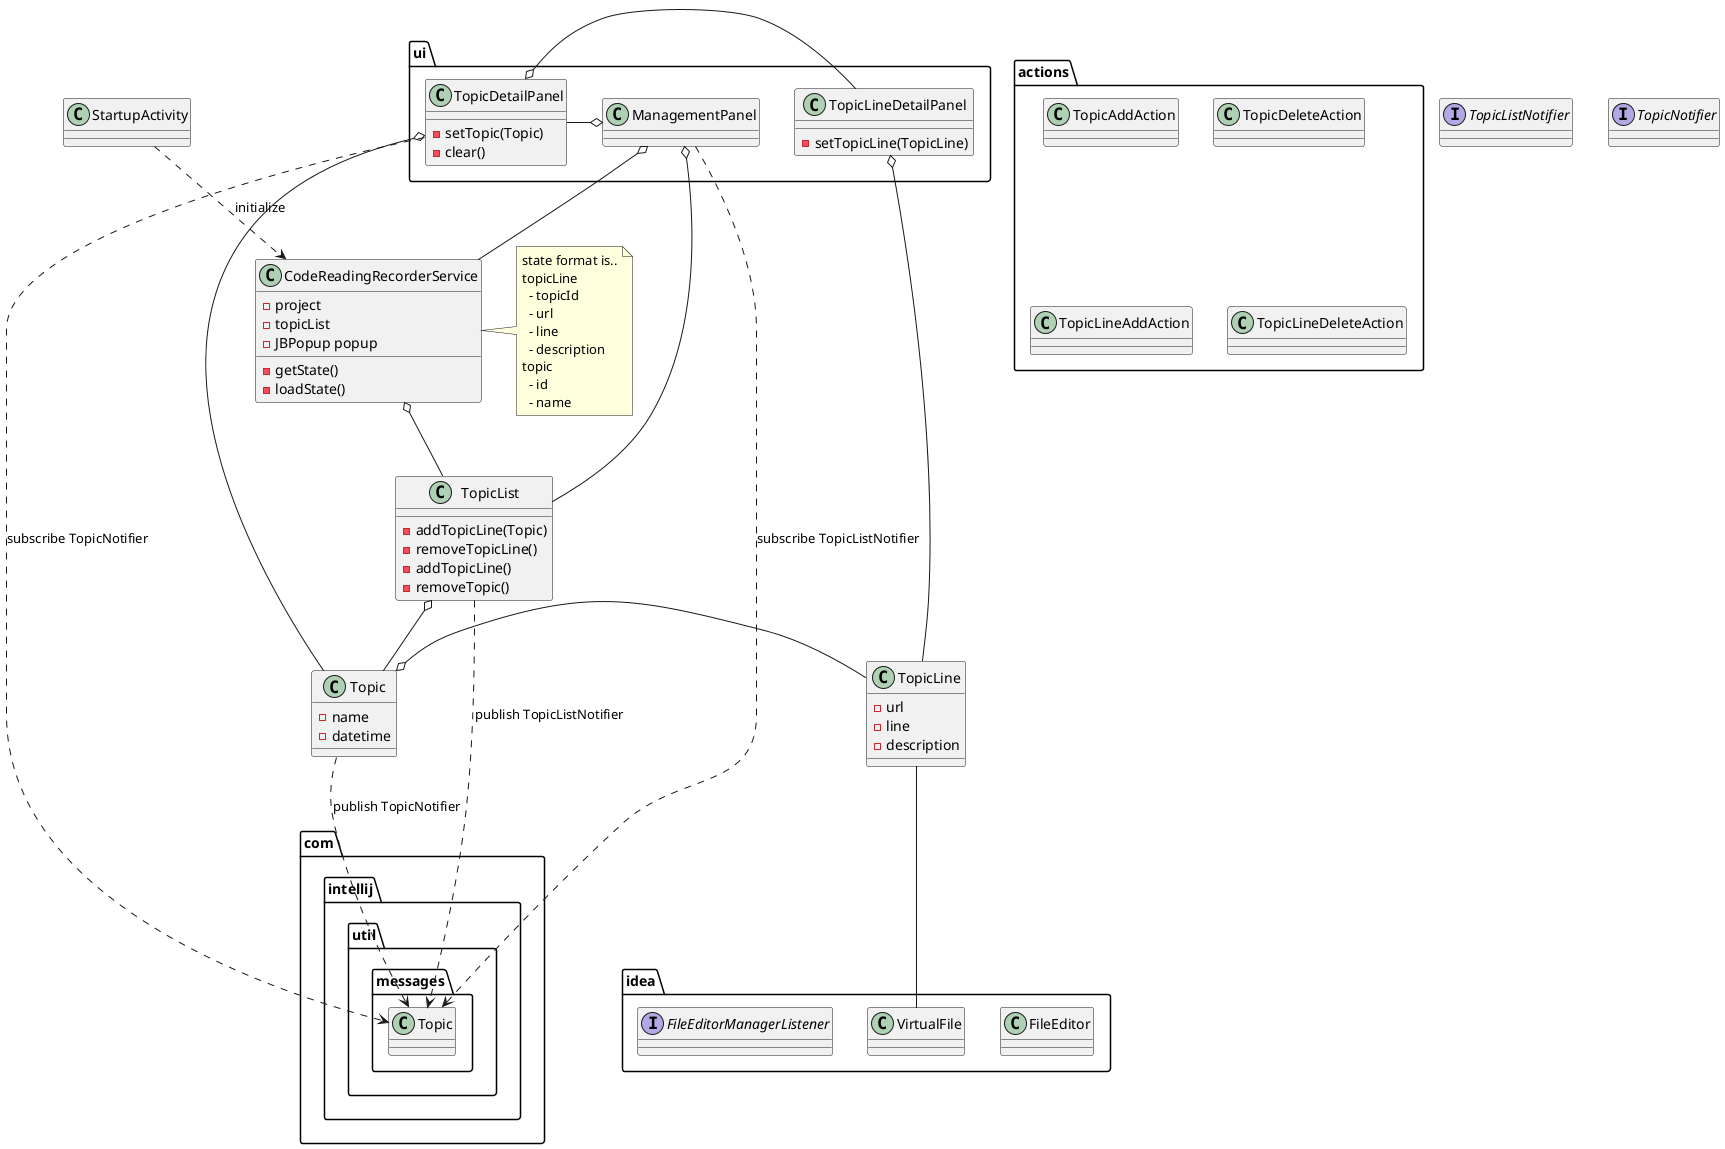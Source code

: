 @startuml
class CodeReadingRecorderService {
  - project
  - topicList
  - JBPopup popup

  - getState()
  - loadState()
}

note right of CodeReadingRecorderService
   state format is..
   topicLine
     - topicId
     - url
     - line
     - description
   topic
     - id
     - name
end note

class TopicList {
    - addTopicLine(Topic)
    - removeTopicLine()
    - addTopicLine()
    - removeTopic()
}

class Topic {
    - name
    - datetime
}

class TopicLine {
    - url
    - line
    - description
}


class StartupActivity

package idea {
    class FileEditor
    class VirtualFile

    interface FileEditorManagerListener
}

package ui {
    class ManagementPanel {

    }
    class TopicDetailPanel {
        - setTopic(Topic)
        - clear()
    }
    class TopicLineDetailPanel {
        - setTopicLine(TopicLine)
    }

    ManagementPanel o- TopicDetailPanel
    TopicDetailPanel o- TopicLineDetailPanel
}

package actions {
    class TopicAddAction
    class TopicDeleteAction
    class TopicLineAddAction
    class TopicLineDeleteAction
}


/' message '/
class com.intellij.util.messages.Topic
interface TopicListNotifier
interface TopicNotifier

TopicList ..> com.intellij.util.messages.Topic : publish TopicListNotifier
ManagementPanel ..> com.intellij.util.messages.Topic : subscribe TopicListNotifier

Topic ..> com.intellij.util.messages.Topic : publish TopicNotifier
TopicDetailPanel ..> com.intellij.util.messages.Topic : subscribe TopicNotifier

/' relation '/
StartupActivity ..> CodeReadingRecorderService : initialize
CodeReadingRecorderService o-- TopicList

TopicList o-- Topic
Topic o- TopicLine

TopicLine -- VirtualFile

ManagementPanel o-- CodeReadingRecorderService
ManagementPanel o-- TopicList

TopicDetailPanel o-- Topic
TopicLineDetailPanel o-- TopicLine
@enduml
